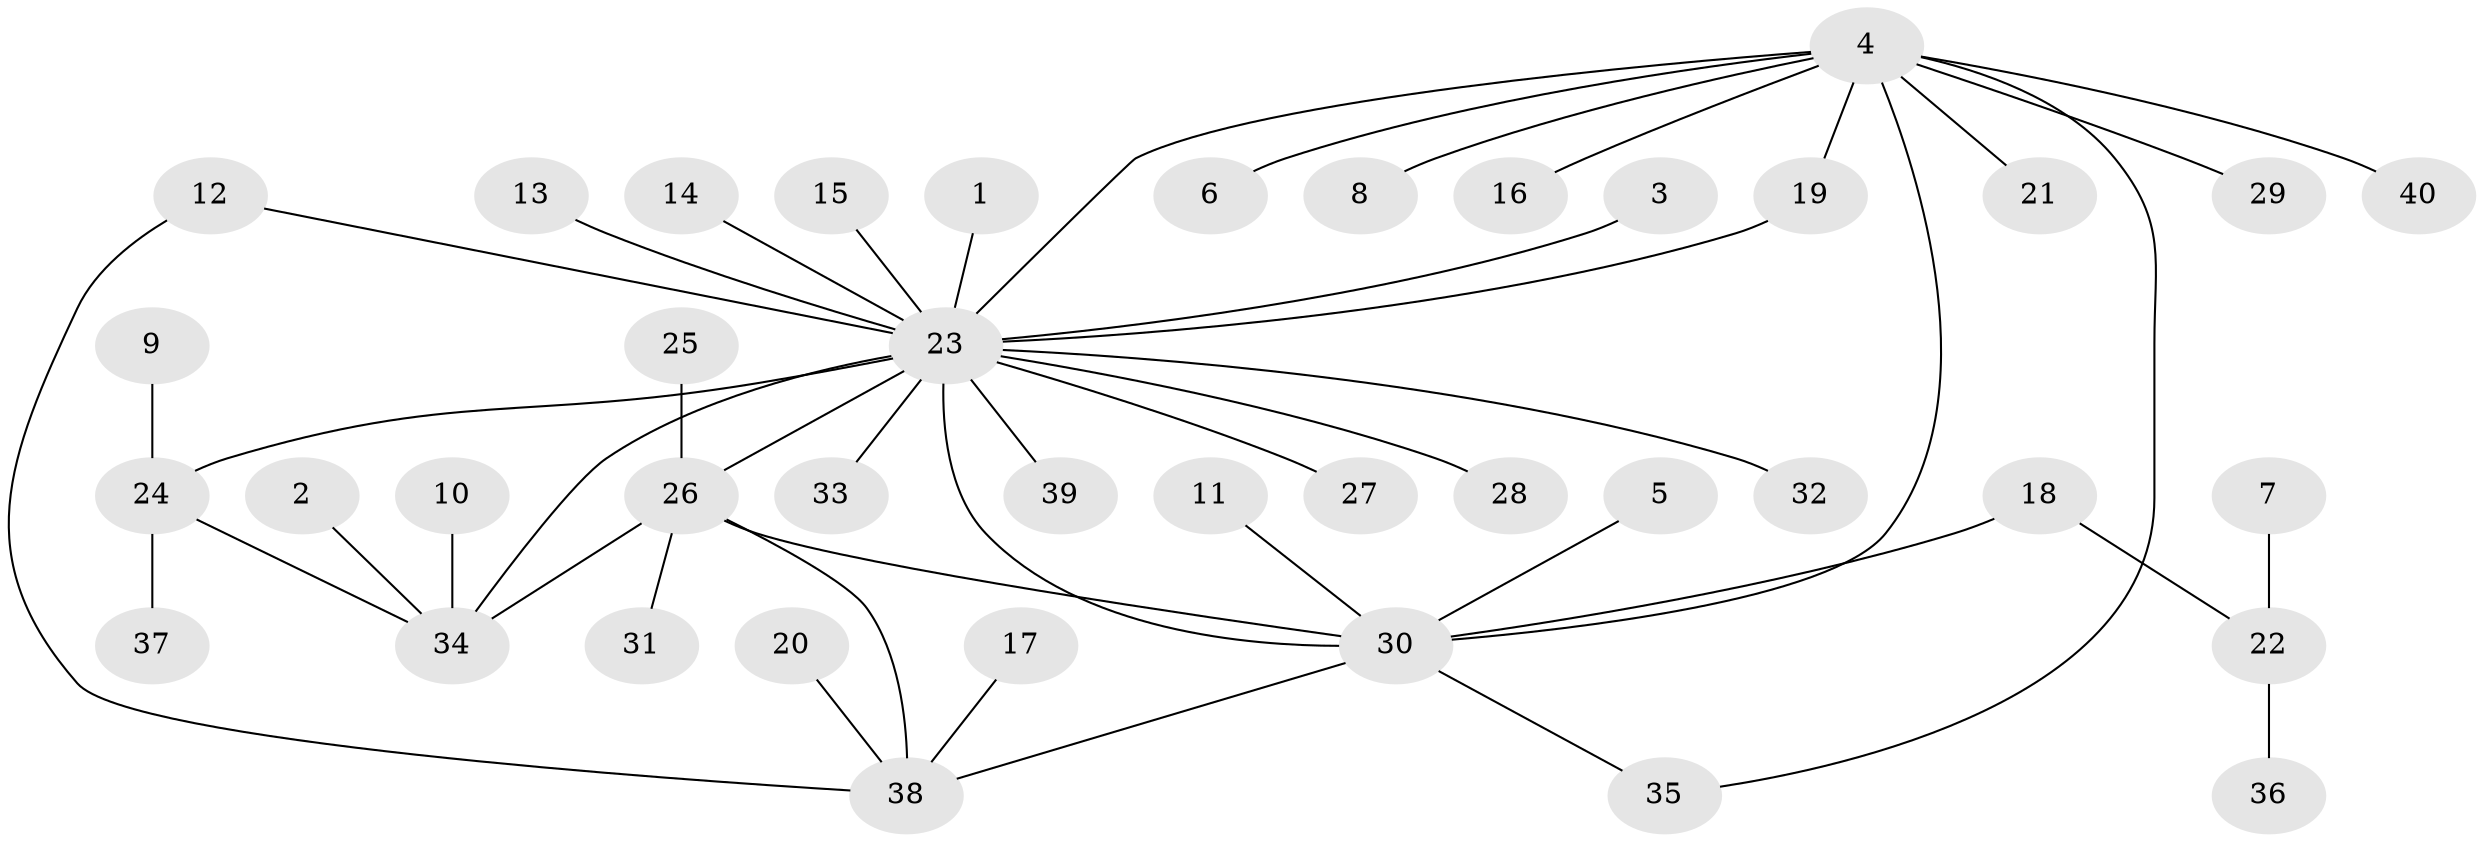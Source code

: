 // original degree distribution, {11: 0.0125, 6: 0.025, 3: 0.0625, 15: 0.0125, 13: 0.0125, 1: 0.5875, 7: 0.025, 4: 0.0375, 5: 0.0375, 2: 0.1875}
// Generated by graph-tools (version 1.1) at 2025/49/03/09/25 03:49:53]
// undirected, 40 vertices, 47 edges
graph export_dot {
graph [start="1"]
  node [color=gray90,style=filled];
  1;
  2;
  3;
  4;
  5;
  6;
  7;
  8;
  9;
  10;
  11;
  12;
  13;
  14;
  15;
  16;
  17;
  18;
  19;
  20;
  21;
  22;
  23;
  24;
  25;
  26;
  27;
  28;
  29;
  30;
  31;
  32;
  33;
  34;
  35;
  36;
  37;
  38;
  39;
  40;
  1 -- 23 [weight=1.0];
  2 -- 34 [weight=1.0];
  3 -- 23 [weight=1.0];
  4 -- 6 [weight=1.0];
  4 -- 8 [weight=1.0];
  4 -- 16 [weight=1.0];
  4 -- 19 [weight=1.0];
  4 -- 21 [weight=1.0];
  4 -- 23 [weight=1.0];
  4 -- 29 [weight=1.0];
  4 -- 30 [weight=1.0];
  4 -- 35 [weight=1.0];
  4 -- 40 [weight=1.0];
  5 -- 30 [weight=1.0];
  7 -- 22 [weight=1.0];
  9 -- 24 [weight=1.0];
  10 -- 34 [weight=1.0];
  11 -- 30 [weight=1.0];
  12 -- 23 [weight=1.0];
  12 -- 38 [weight=1.0];
  13 -- 23 [weight=1.0];
  14 -- 23 [weight=1.0];
  15 -- 23 [weight=1.0];
  17 -- 38 [weight=1.0];
  18 -- 22 [weight=1.0];
  18 -- 30 [weight=1.0];
  19 -- 23 [weight=1.0];
  20 -- 38 [weight=1.0];
  22 -- 36 [weight=1.0];
  23 -- 24 [weight=1.0];
  23 -- 26 [weight=1.0];
  23 -- 27 [weight=1.0];
  23 -- 28 [weight=1.0];
  23 -- 30 [weight=1.0];
  23 -- 32 [weight=1.0];
  23 -- 33 [weight=1.0];
  23 -- 34 [weight=1.0];
  23 -- 39 [weight=1.0];
  24 -- 34 [weight=1.0];
  24 -- 37 [weight=1.0];
  25 -- 26 [weight=1.0];
  26 -- 30 [weight=1.0];
  26 -- 31 [weight=1.0];
  26 -- 34 [weight=1.0];
  26 -- 38 [weight=1.0];
  30 -- 35 [weight=1.0];
  30 -- 38 [weight=1.0];
}
